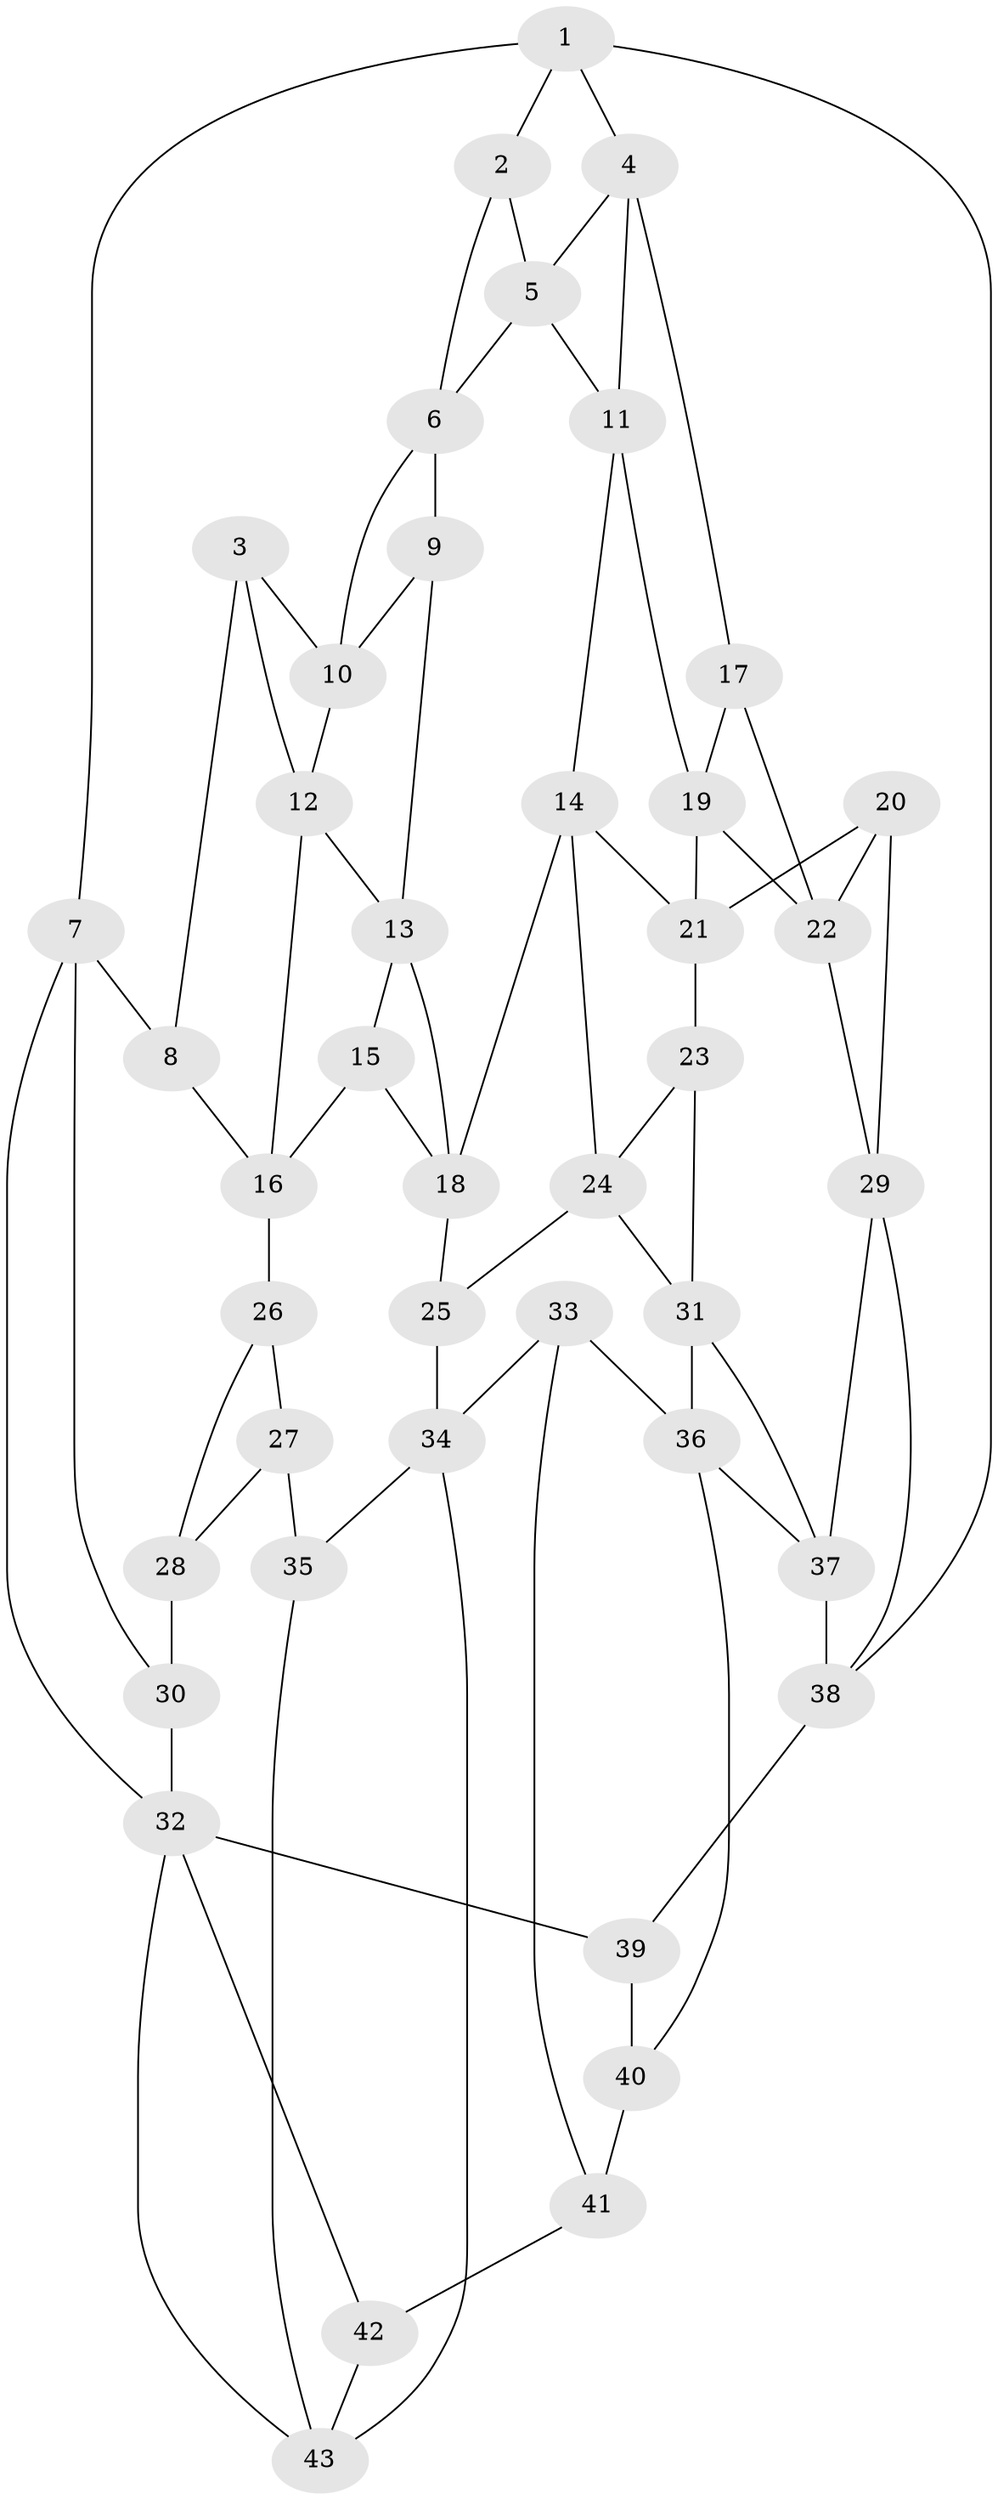 // original degree distribution, {3: 0.023529411764705882, 6: 0.21176470588235294, 4: 0.24705882352941178, 5: 0.5176470588235295}
// Generated by graph-tools (version 1.1) at 2025/38/03/04/25 23:38:32]
// undirected, 43 vertices, 77 edges
graph export_dot {
  node [color=gray90,style=filled];
  1;
  2;
  3;
  4;
  5;
  6;
  7;
  8;
  9;
  10;
  11;
  12;
  13;
  14;
  15;
  16;
  17;
  18;
  19;
  20;
  21;
  22;
  23;
  24;
  25;
  26;
  27;
  28;
  29;
  30;
  31;
  32;
  33;
  34;
  35;
  36;
  37;
  38;
  39;
  40;
  41;
  42;
  43;
  1 -- 2 [weight=1.0];
  1 -- 4 [weight=1.0];
  1 -- 7 [weight=1.0];
  1 -- 38 [weight=1.0];
  2 -- 5 [weight=1.0];
  2 -- 6 [weight=1.0];
  3 -- 8 [weight=1.0];
  3 -- 10 [weight=1.0];
  3 -- 12 [weight=1.0];
  4 -- 5 [weight=1.0];
  4 -- 11 [weight=1.0];
  4 -- 17 [weight=1.0];
  5 -- 6 [weight=1.0];
  5 -- 11 [weight=1.0];
  6 -- 9 [weight=1.0];
  6 -- 10 [weight=1.0];
  7 -- 8 [weight=2.0];
  7 -- 30 [weight=1.0];
  7 -- 32 [weight=1.0];
  8 -- 16 [weight=1.0];
  9 -- 10 [weight=1.0];
  9 -- 13 [weight=1.0];
  10 -- 12 [weight=1.0];
  11 -- 14 [weight=1.0];
  11 -- 19 [weight=1.0];
  12 -- 13 [weight=1.0];
  12 -- 16 [weight=1.0];
  13 -- 15 [weight=1.0];
  13 -- 18 [weight=1.0];
  14 -- 18 [weight=1.0];
  14 -- 21 [weight=1.0];
  14 -- 24 [weight=1.0];
  15 -- 16 [weight=1.0];
  15 -- 18 [weight=1.0];
  16 -- 26 [weight=1.0];
  17 -- 19 [weight=1.0];
  17 -- 22 [weight=1.0];
  18 -- 25 [weight=1.0];
  19 -- 21 [weight=1.0];
  19 -- 22 [weight=1.0];
  20 -- 21 [weight=1.0];
  20 -- 22 [weight=1.0];
  20 -- 29 [weight=1.0];
  21 -- 23 [weight=1.0];
  22 -- 29 [weight=1.0];
  23 -- 24 [weight=1.0];
  23 -- 31 [weight=1.0];
  24 -- 25 [weight=1.0];
  24 -- 31 [weight=1.0];
  25 -- 34 [weight=1.0];
  26 -- 27 [weight=1.0];
  26 -- 28 [weight=1.0];
  27 -- 28 [weight=1.0];
  27 -- 35 [weight=2.0];
  28 -- 30 [weight=2.0];
  29 -- 37 [weight=1.0];
  29 -- 38 [weight=1.0];
  30 -- 32 [weight=1.0];
  31 -- 36 [weight=1.0];
  31 -- 37 [weight=1.0];
  32 -- 39 [weight=1.0];
  32 -- 42 [weight=1.0];
  32 -- 43 [weight=1.0];
  33 -- 34 [weight=1.0];
  33 -- 36 [weight=1.0];
  33 -- 41 [weight=1.0];
  34 -- 35 [weight=1.0];
  34 -- 43 [weight=1.0];
  35 -- 43 [weight=1.0];
  36 -- 37 [weight=1.0];
  36 -- 40 [weight=1.0];
  37 -- 38 [weight=1.0];
  38 -- 39 [weight=2.0];
  39 -- 40 [weight=1.0];
  40 -- 41 [weight=2.0];
  41 -- 42 [weight=1.0];
  42 -- 43 [weight=1.0];
}

